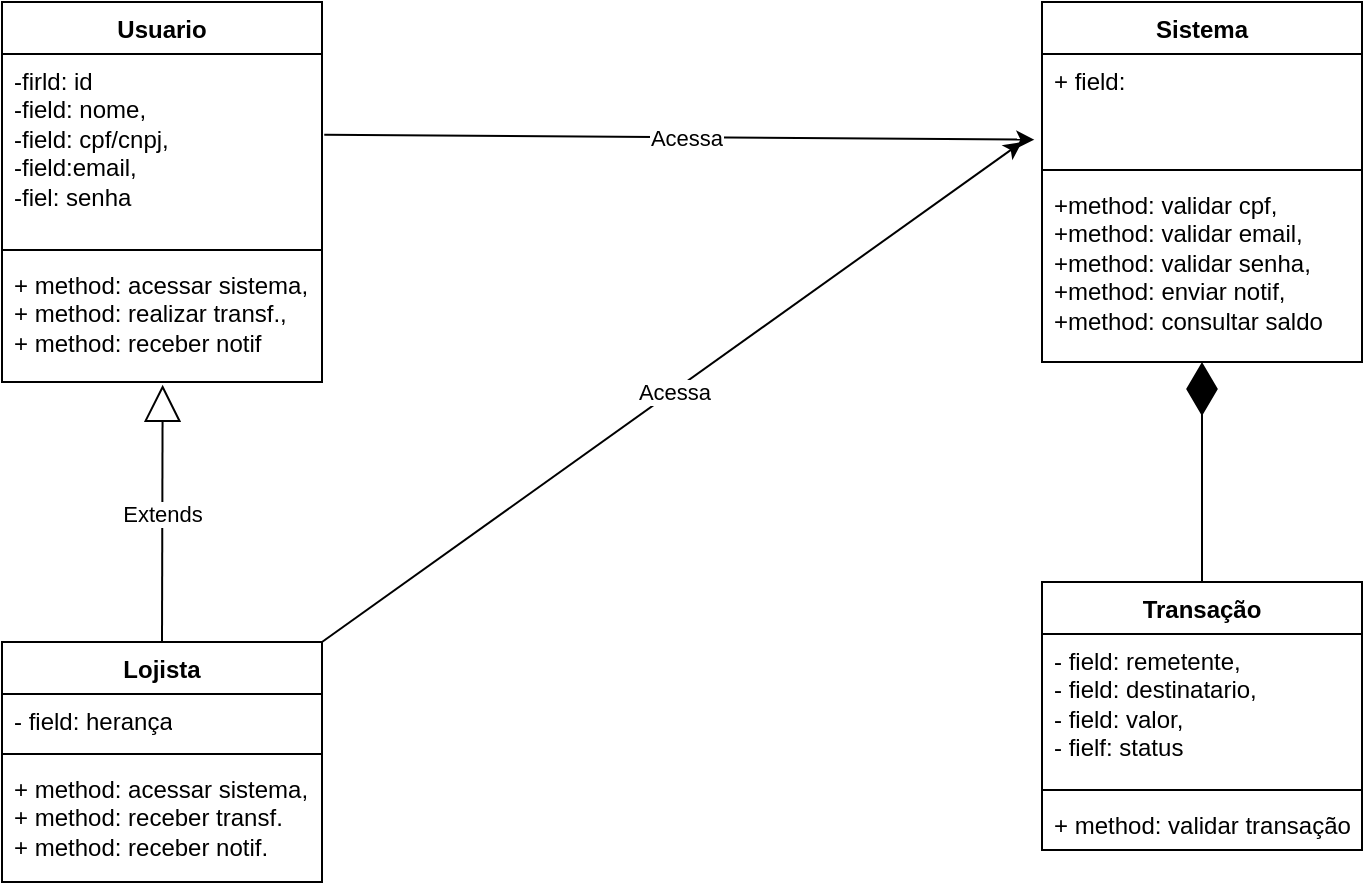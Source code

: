 <mxfile version="21.6.8" type="device">
  <diagram name="Página-1" id="esfXZqoEUZ1cWdU28VKw">
    <mxGraphModel dx="1158" dy="632" grid="1" gridSize="10" guides="1" tooltips="1" connect="1" arrows="1" fold="1" page="1" pageScale="1" pageWidth="1169" pageHeight="827" math="0" shadow="0">
      <root>
        <mxCell id="0" />
        <mxCell id="1" parent="0" />
        <mxCell id="_rOFkS1z2ynZlsfQHIj3-13" value="Usuario" style="swimlane;fontStyle=1;align=center;verticalAlign=top;childLayout=stackLayout;horizontal=1;startSize=26;horizontalStack=0;resizeParent=1;resizeParentMax=0;resizeLast=0;collapsible=1;marginBottom=0;whiteSpace=wrap;html=1;" vertex="1" parent="1">
          <mxGeometry x="120" y="200" width="160" height="190" as="geometry" />
        </mxCell>
        <mxCell id="_rOFkS1z2ynZlsfQHIj3-14" value="-firld: id&lt;br&gt;-field: nome,&lt;br&gt;-field: cpf/cnpj,&lt;br&gt;-field:email,&lt;br&gt;-fiel: senha" style="text;strokeColor=none;fillColor=none;align=left;verticalAlign=top;spacingLeft=4;spacingRight=4;overflow=hidden;rotatable=0;points=[[0,0.5],[1,0.5]];portConstraint=eastwest;whiteSpace=wrap;html=1;" vertex="1" parent="_rOFkS1z2ynZlsfQHIj3-13">
          <mxGeometry y="26" width="160" height="94" as="geometry" />
        </mxCell>
        <mxCell id="_rOFkS1z2ynZlsfQHIj3-15" value="" style="line;strokeWidth=1;fillColor=none;align=left;verticalAlign=middle;spacingTop=-1;spacingLeft=3;spacingRight=3;rotatable=0;labelPosition=right;points=[];portConstraint=eastwest;strokeColor=inherit;" vertex="1" parent="_rOFkS1z2ynZlsfQHIj3-13">
          <mxGeometry y="120" width="160" height="8" as="geometry" />
        </mxCell>
        <mxCell id="_rOFkS1z2ynZlsfQHIj3-16" value="+ method: acessar sistema,&lt;br&gt;+ method: realizar transf.,&lt;br&gt;+ method: receber notif" style="text;strokeColor=none;fillColor=none;align=left;verticalAlign=top;spacingLeft=4;spacingRight=4;overflow=hidden;rotatable=0;points=[[0,0.5],[1,0.5]];portConstraint=eastwest;whiteSpace=wrap;html=1;" vertex="1" parent="_rOFkS1z2ynZlsfQHIj3-13">
          <mxGeometry y="128" width="160" height="62" as="geometry" />
        </mxCell>
        <mxCell id="_rOFkS1z2ynZlsfQHIj3-17" value="Lojista" style="swimlane;fontStyle=1;align=center;verticalAlign=top;childLayout=stackLayout;horizontal=1;startSize=26;horizontalStack=0;resizeParent=1;resizeParentMax=0;resizeLast=0;collapsible=1;marginBottom=0;whiteSpace=wrap;html=1;" vertex="1" parent="1">
          <mxGeometry x="120" y="520" width="160" height="120" as="geometry" />
        </mxCell>
        <mxCell id="_rOFkS1z2ynZlsfQHIj3-18" value="- field: herança" style="text;strokeColor=none;fillColor=none;align=left;verticalAlign=top;spacingLeft=4;spacingRight=4;overflow=hidden;rotatable=0;points=[[0,0.5],[1,0.5]];portConstraint=eastwest;whiteSpace=wrap;html=1;" vertex="1" parent="_rOFkS1z2ynZlsfQHIj3-17">
          <mxGeometry y="26" width="160" height="26" as="geometry" />
        </mxCell>
        <mxCell id="_rOFkS1z2ynZlsfQHIj3-19" value="" style="line;strokeWidth=1;fillColor=none;align=left;verticalAlign=middle;spacingTop=-1;spacingLeft=3;spacingRight=3;rotatable=0;labelPosition=right;points=[];portConstraint=eastwest;strokeColor=inherit;" vertex="1" parent="_rOFkS1z2ynZlsfQHIj3-17">
          <mxGeometry y="52" width="160" height="8" as="geometry" />
        </mxCell>
        <mxCell id="_rOFkS1z2ynZlsfQHIj3-20" value="+ method: acessar sistema,&lt;br&gt;+ method: receber transf.&lt;br&gt;+ method: receber notif." style="text;strokeColor=none;fillColor=none;align=left;verticalAlign=top;spacingLeft=4;spacingRight=4;overflow=hidden;rotatable=0;points=[[0,0.5],[1,0.5]];portConstraint=eastwest;whiteSpace=wrap;html=1;" vertex="1" parent="_rOFkS1z2ynZlsfQHIj3-17">
          <mxGeometry y="60" width="160" height="60" as="geometry" />
        </mxCell>
        <mxCell id="_rOFkS1z2ynZlsfQHIj3-21" value="Sistema" style="swimlane;fontStyle=1;align=center;verticalAlign=top;childLayout=stackLayout;horizontal=1;startSize=26;horizontalStack=0;resizeParent=1;resizeParentMax=0;resizeLast=0;collapsible=1;marginBottom=0;whiteSpace=wrap;html=1;" vertex="1" parent="1">
          <mxGeometry x="640" y="200" width="160" height="180" as="geometry" />
        </mxCell>
        <mxCell id="_rOFkS1z2ynZlsfQHIj3-22" value="+ field:&amp;nbsp;" style="text;strokeColor=none;fillColor=none;align=left;verticalAlign=top;spacingLeft=4;spacingRight=4;overflow=hidden;rotatable=0;points=[[0,0.5],[1,0.5]];portConstraint=eastwest;whiteSpace=wrap;html=1;" vertex="1" parent="_rOFkS1z2ynZlsfQHIj3-21">
          <mxGeometry y="26" width="160" height="54" as="geometry" />
        </mxCell>
        <mxCell id="_rOFkS1z2ynZlsfQHIj3-23" value="" style="line;strokeWidth=1;fillColor=none;align=left;verticalAlign=middle;spacingTop=-1;spacingLeft=3;spacingRight=3;rotatable=0;labelPosition=right;points=[];portConstraint=eastwest;strokeColor=inherit;" vertex="1" parent="_rOFkS1z2ynZlsfQHIj3-21">
          <mxGeometry y="80" width="160" height="8" as="geometry" />
        </mxCell>
        <mxCell id="_rOFkS1z2ynZlsfQHIj3-24" value="+method: validar cpf,&lt;br&gt;+method: validar email,&lt;br&gt;+method: validar senha,&lt;br&gt;+method: enviar notif,&lt;br&gt;+method: consultar saldo" style="text;strokeColor=none;fillColor=none;align=left;verticalAlign=top;spacingLeft=4;spacingRight=4;overflow=hidden;rotatable=0;points=[[0,0.5],[1,0.5]];portConstraint=eastwest;whiteSpace=wrap;html=1;" vertex="1" parent="_rOFkS1z2ynZlsfQHIj3-21">
          <mxGeometry y="88" width="160" height="92" as="geometry" />
        </mxCell>
        <mxCell id="_rOFkS1z2ynZlsfQHIj3-27" value="Transação" style="swimlane;fontStyle=1;align=center;verticalAlign=top;childLayout=stackLayout;horizontal=1;startSize=26;horizontalStack=0;resizeParent=1;resizeParentMax=0;resizeLast=0;collapsible=1;marginBottom=0;whiteSpace=wrap;html=1;" vertex="1" parent="1">
          <mxGeometry x="640" y="490" width="160" height="134" as="geometry" />
        </mxCell>
        <mxCell id="_rOFkS1z2ynZlsfQHIj3-28" value="- field: remetente,&lt;br&gt;- field: destinatario,&lt;br&gt;- field: valor,&lt;br&gt;- fielf: status" style="text;strokeColor=none;fillColor=none;align=left;verticalAlign=top;spacingLeft=4;spacingRight=4;overflow=hidden;rotatable=0;points=[[0,0.5],[1,0.5]];portConstraint=eastwest;whiteSpace=wrap;html=1;" vertex="1" parent="_rOFkS1z2ynZlsfQHIj3-27">
          <mxGeometry y="26" width="160" height="74" as="geometry" />
        </mxCell>
        <mxCell id="_rOFkS1z2ynZlsfQHIj3-29" value="" style="line;strokeWidth=1;fillColor=none;align=left;verticalAlign=middle;spacingTop=-1;spacingLeft=3;spacingRight=3;rotatable=0;labelPosition=right;points=[];portConstraint=eastwest;strokeColor=inherit;" vertex="1" parent="_rOFkS1z2ynZlsfQHIj3-27">
          <mxGeometry y="100" width="160" height="8" as="geometry" />
        </mxCell>
        <mxCell id="_rOFkS1z2ynZlsfQHIj3-30" value="+ method: validar transação" style="text;strokeColor=none;fillColor=none;align=left;verticalAlign=top;spacingLeft=4;spacingRight=4;overflow=hidden;rotatable=0;points=[[0,0.5],[1,0.5]];portConstraint=eastwest;whiteSpace=wrap;html=1;" vertex="1" parent="_rOFkS1z2ynZlsfQHIj3-27">
          <mxGeometry y="108" width="160" height="26" as="geometry" />
        </mxCell>
        <mxCell id="_rOFkS1z2ynZlsfQHIj3-32" value="Extends" style="endArrow=block;endSize=16;endFill=0;html=1;rounded=0;exitX=0.5;exitY=0;exitDx=0;exitDy=0;entryX=0.502;entryY=1.022;entryDx=0;entryDy=0;entryPerimeter=0;" edge="1" parent="1" source="_rOFkS1z2ynZlsfQHIj3-17" target="_rOFkS1z2ynZlsfQHIj3-16">
          <mxGeometry width="160" relative="1" as="geometry">
            <mxPoint x="260" y="470" as="sourcePoint" />
            <mxPoint x="420" y="470" as="targetPoint" />
          </mxGeometry>
        </mxCell>
        <mxCell id="_rOFkS1z2ynZlsfQHIj3-33" value="" style="endArrow=diamondThin;endFill=1;endSize=24;html=1;rounded=0;exitX=0.5;exitY=0;exitDx=0;exitDy=0;" edge="1" parent="1" source="_rOFkS1z2ynZlsfQHIj3-27" target="_rOFkS1z2ynZlsfQHIj3-24">
          <mxGeometry width="160" relative="1" as="geometry">
            <mxPoint x="640" y="413" as="sourcePoint" />
            <mxPoint x="800" y="413" as="targetPoint" />
          </mxGeometry>
        </mxCell>
        <mxCell id="_rOFkS1z2ynZlsfQHIj3-34" value="" style="endArrow=classic;html=1;rounded=0;exitX=1.007;exitY=0.429;exitDx=0;exitDy=0;exitPerimeter=0;entryX=-0.024;entryY=0.793;entryDx=0;entryDy=0;entryPerimeter=0;" edge="1" parent="1" source="_rOFkS1z2ynZlsfQHIj3-14" target="_rOFkS1z2ynZlsfQHIj3-22">
          <mxGeometry width="50" height="50" relative="1" as="geometry">
            <mxPoint x="420" y="315" as="sourcePoint" />
            <mxPoint x="470" y="265" as="targetPoint" />
          </mxGeometry>
        </mxCell>
        <mxCell id="_rOFkS1z2ynZlsfQHIj3-35" value="Acessa" style="edgeLabel;html=1;align=center;verticalAlign=middle;resizable=0;points=[];" vertex="1" connectable="0" parent="_rOFkS1z2ynZlsfQHIj3-34">
          <mxGeometry x="0.019" relative="1" as="geometry">
            <mxPoint as="offset" />
          </mxGeometry>
        </mxCell>
        <mxCell id="_rOFkS1z2ynZlsfQHIj3-36" value="" style="endArrow=classic;html=1;rounded=0;" edge="1" parent="1">
          <mxGeometry width="50" height="50" relative="1" as="geometry">
            <mxPoint x="280" y="520" as="sourcePoint" />
            <mxPoint x="630" y="270" as="targetPoint" />
          </mxGeometry>
        </mxCell>
        <mxCell id="_rOFkS1z2ynZlsfQHIj3-37" value="Acessa" style="edgeLabel;html=1;align=center;verticalAlign=middle;resizable=0;points=[];" vertex="1" connectable="0" parent="_rOFkS1z2ynZlsfQHIj3-36">
          <mxGeometry x="0.002" relative="1" as="geometry">
            <mxPoint as="offset" />
          </mxGeometry>
        </mxCell>
      </root>
    </mxGraphModel>
  </diagram>
</mxfile>
